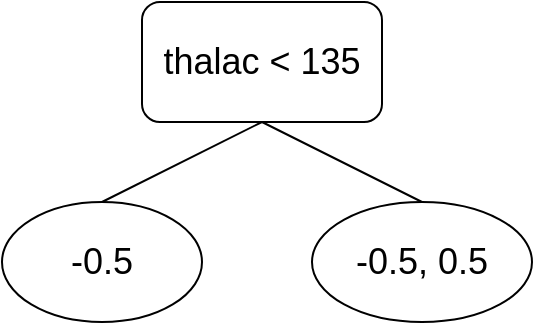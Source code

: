 <mxfile version="14.5.8" type="device"><diagram id="2IGEWMHk56MSoldm08p6" name="Page-1"><mxGraphModel dx="1102" dy="606" grid="1" gridSize="10" guides="1" tooltips="1" connect="1" arrows="1" fold="1" page="1" pageScale="1" pageWidth="850" pageHeight="1100" math="0" shadow="0"><root><mxCell id="0"/><mxCell id="1" parent="0"/><mxCell id="6MmBbF3eh9ghTxuyBO1--1" value="&lt;font style=&quot;font-size: 18px&quot;&gt;thalac &amp;lt; 135&lt;/font&gt;" style="rounded=1;whiteSpace=wrap;html=1;" vertex="1" parent="1"><mxGeometry x="280" y="220" width="120" height="60" as="geometry"/></mxCell><mxCell id="6MmBbF3eh9ghTxuyBO1--2" value="&lt;font style=&quot;font-size: 18px&quot;&gt;-0.5&lt;/font&gt;" style="ellipse;whiteSpace=wrap;html=1;" vertex="1" parent="1"><mxGeometry x="210" y="320" width="100" height="60" as="geometry"/></mxCell><mxCell id="6MmBbF3eh9ghTxuyBO1--3" value="&lt;font style=&quot;font-size: 18px&quot;&gt;-0.5, 0.5&lt;/font&gt;" style="ellipse;whiteSpace=wrap;html=1;" vertex="1" parent="1"><mxGeometry x="365" y="320" width="110" height="60" as="geometry"/></mxCell><mxCell id="6MmBbF3eh9ghTxuyBO1--4" value="" style="endArrow=none;html=1;exitX=0.5;exitY=1;exitDx=0;exitDy=0;entryX=0.5;entryY=0;entryDx=0;entryDy=0;" edge="1" parent="1" source="6MmBbF3eh9ghTxuyBO1--1" target="6MmBbF3eh9ghTxuyBO1--2"><mxGeometry width="50" height="50" relative="1" as="geometry"><mxPoint x="400" y="470" as="sourcePoint"/><mxPoint x="450" y="420" as="targetPoint"/></mxGeometry></mxCell><mxCell id="6MmBbF3eh9ghTxuyBO1--5" value="" style="endArrow=none;html=1;exitX=0.5;exitY=1;exitDx=0;exitDy=0;entryX=0.5;entryY=0;entryDx=0;entryDy=0;" edge="1" parent="1" source="6MmBbF3eh9ghTxuyBO1--1" target="6MmBbF3eh9ghTxuyBO1--3"><mxGeometry width="50" height="50" relative="1" as="geometry"><mxPoint x="350" y="420" as="sourcePoint"/><mxPoint x="400" y="370" as="targetPoint"/></mxGeometry></mxCell></root></mxGraphModel></diagram></mxfile>